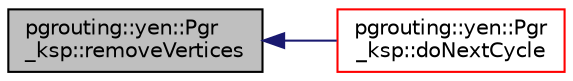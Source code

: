 digraph "pgrouting::yen::Pgr_ksp::removeVertices"
{
  edge [fontname="Helvetica",fontsize="10",labelfontname="Helvetica",labelfontsize="10"];
  node [fontname="Helvetica",fontsize="10",shape=record];
  rankdir="LR";
  Node201 [label="pgrouting::yen::Pgr\l_ksp::removeVertices",height=0.2,width=0.4,color="black", fillcolor="grey75", style="filled", fontcolor="black"];
  Node201 -> Node202 [dir="back",color="midnightblue",fontsize="10",style="solid",fontname="Helvetica"];
  Node202 [label="pgrouting::yen::Pgr\l_ksp::doNextCycle",height=0.2,width=0.4,color="red", fillcolor="white", style="filled",URL="$classpgrouting_1_1yen_1_1Pgr__ksp.html#a1ff5255c35221d033252cb9360929c97",tooltip="Performs the next cycle of the algorithm. "];
}
